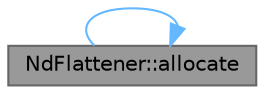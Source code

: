digraph "NdFlattener::allocate"
{
 // LATEX_PDF_SIZE
  bgcolor="transparent";
  edge [fontname=Helvetica,fontsize=10,labelfontname=Helvetica,labelfontsize=10];
  node [fontname=Helvetica,fontsize=10,shape=box,height=0.2,width=0.4];
  rankdir="LR";
  Node1 [id="Node000001",label="NdFlattener::allocate",height=0.2,width=0.4,color="gray40", fillcolor="grey60", style="filled", fontcolor="black",tooltip="Allocate the indices array after nNodes has been determined."];
  Node1 -> Node1 [id="edge1_Node000001_Node000001",color="steelblue1",style="solid",tooltip=" "];
}
